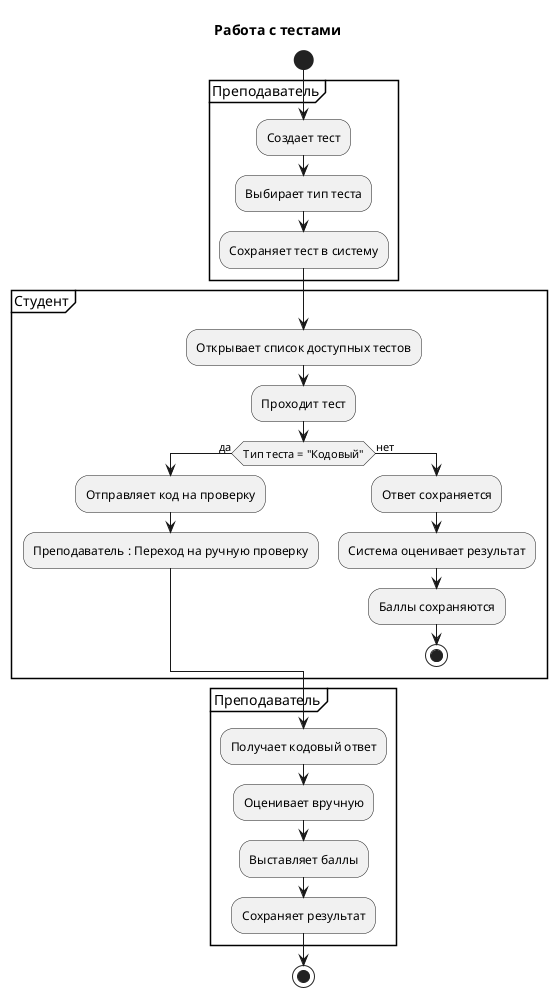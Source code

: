 @startuml
title           Работа с тестами

start

partition Преподаватель {
    :Создает тест;
    :Выбирает тип теста;
    :Сохраняет тест в систему;
}

partition Студент {
    :Открывает список доступных тестов;
    :Проходит тест;
    if (Тип теста = "Кодовый") then (да)
        :Отправляет код на проверку;
        -Преподаватель : Переход на ручную проверку
    else (нет)
        :Ответ сохраняется;
        :Система оценивает результат;
        :Баллы сохраняются;
        stop
    endif
}

partition Преподаватель {
    :Получает кодовый ответ;
    :Оценивает вручную;
    :Выставляет баллы;
    :Сохраняет результат;
}

stop
@enduml
